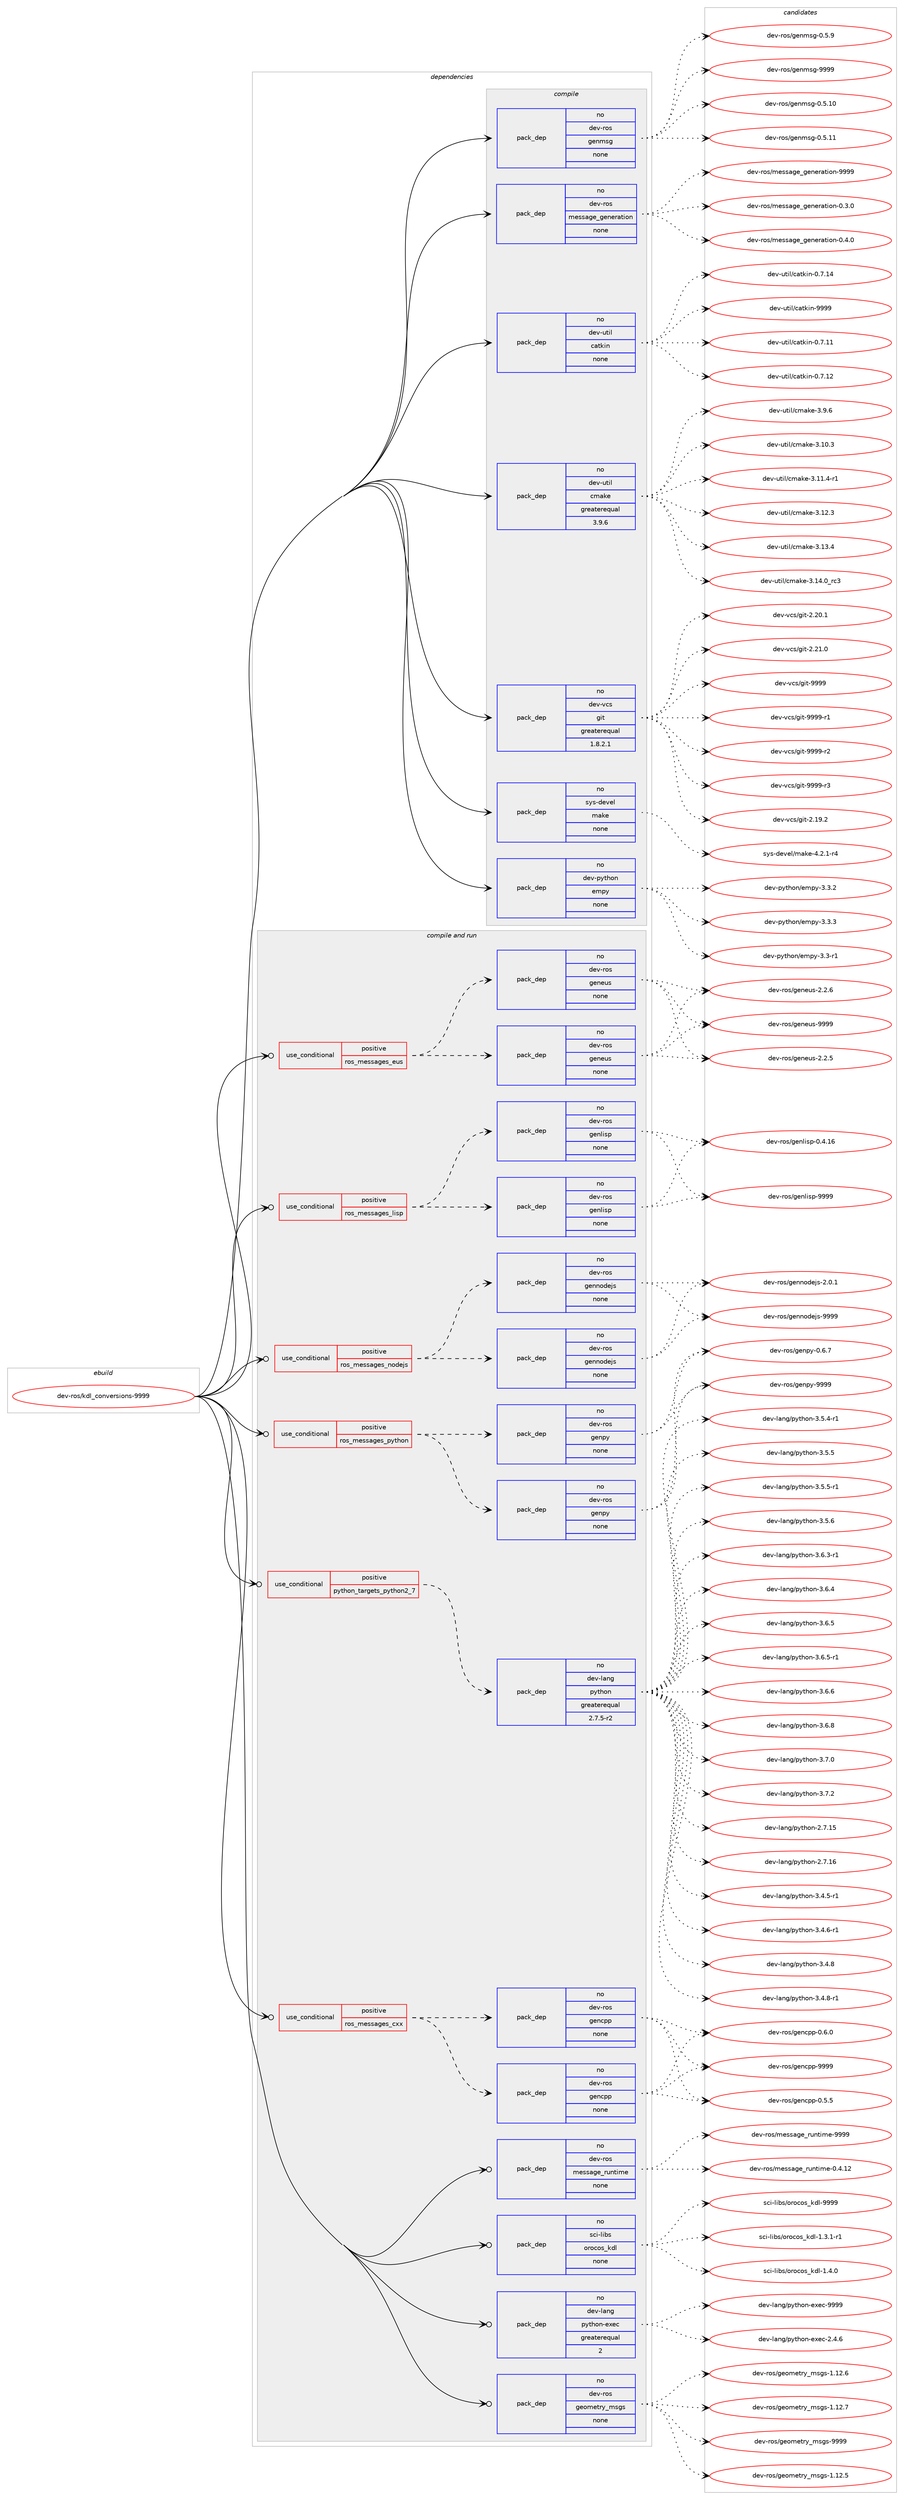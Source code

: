 digraph prolog {

# *************
# Graph options
# *************

newrank=true;
concentrate=true;
compound=true;
graph [rankdir=LR,fontname=Helvetica,fontsize=10,ranksep=1.5];#, ranksep=2.5, nodesep=0.2];
edge  [arrowhead=vee];
node  [fontname=Helvetica,fontsize=10];

# **********
# The ebuild
# **********

subgraph cluster_leftcol {
color=gray;
rank=same;
label=<<i>ebuild</i>>;
id [label="dev-ros/kdl_conversions-9999", color=red, width=4, href="../dev-ros/kdl_conversions-9999.svg"];
}

# ****************
# The dependencies
# ****************

subgraph cluster_midcol {
color=gray;
label=<<i>dependencies</i>>;
subgraph cluster_compile {
fillcolor="#eeeeee";
style=filled;
label=<<i>compile</i>>;
subgraph pack1046268 {
dependency1458478 [label=<<TABLE BORDER="0" CELLBORDER="1" CELLSPACING="0" CELLPADDING="4" WIDTH="220"><TR><TD ROWSPAN="6" CELLPADDING="30">pack_dep</TD></TR><TR><TD WIDTH="110">no</TD></TR><TR><TD>dev-python</TD></TR><TR><TD>empy</TD></TR><TR><TD>none</TD></TR><TR><TD></TD></TR></TABLE>>, shape=none, color=blue];
}
id:e -> dependency1458478:w [weight=20,style="solid",arrowhead="vee"];
subgraph pack1046269 {
dependency1458479 [label=<<TABLE BORDER="0" CELLBORDER="1" CELLSPACING="0" CELLPADDING="4" WIDTH="220"><TR><TD ROWSPAN="6" CELLPADDING="30">pack_dep</TD></TR><TR><TD WIDTH="110">no</TD></TR><TR><TD>dev-ros</TD></TR><TR><TD>genmsg</TD></TR><TR><TD>none</TD></TR><TR><TD></TD></TR></TABLE>>, shape=none, color=blue];
}
id:e -> dependency1458479:w [weight=20,style="solid",arrowhead="vee"];
subgraph pack1046270 {
dependency1458480 [label=<<TABLE BORDER="0" CELLBORDER="1" CELLSPACING="0" CELLPADDING="4" WIDTH="220"><TR><TD ROWSPAN="6" CELLPADDING="30">pack_dep</TD></TR><TR><TD WIDTH="110">no</TD></TR><TR><TD>dev-ros</TD></TR><TR><TD>message_generation</TD></TR><TR><TD>none</TD></TR><TR><TD></TD></TR></TABLE>>, shape=none, color=blue];
}
id:e -> dependency1458480:w [weight=20,style="solid",arrowhead="vee"];
subgraph pack1046271 {
dependency1458481 [label=<<TABLE BORDER="0" CELLBORDER="1" CELLSPACING="0" CELLPADDING="4" WIDTH="220"><TR><TD ROWSPAN="6" CELLPADDING="30">pack_dep</TD></TR><TR><TD WIDTH="110">no</TD></TR><TR><TD>dev-util</TD></TR><TR><TD>catkin</TD></TR><TR><TD>none</TD></TR><TR><TD></TD></TR></TABLE>>, shape=none, color=blue];
}
id:e -> dependency1458481:w [weight=20,style="solid",arrowhead="vee"];
subgraph pack1046272 {
dependency1458482 [label=<<TABLE BORDER="0" CELLBORDER="1" CELLSPACING="0" CELLPADDING="4" WIDTH="220"><TR><TD ROWSPAN="6" CELLPADDING="30">pack_dep</TD></TR><TR><TD WIDTH="110">no</TD></TR><TR><TD>dev-util</TD></TR><TR><TD>cmake</TD></TR><TR><TD>greaterequal</TD></TR><TR><TD>3.9.6</TD></TR></TABLE>>, shape=none, color=blue];
}
id:e -> dependency1458482:w [weight=20,style="solid",arrowhead="vee"];
subgraph pack1046273 {
dependency1458483 [label=<<TABLE BORDER="0" CELLBORDER="1" CELLSPACING="0" CELLPADDING="4" WIDTH="220"><TR><TD ROWSPAN="6" CELLPADDING="30">pack_dep</TD></TR><TR><TD WIDTH="110">no</TD></TR><TR><TD>dev-vcs</TD></TR><TR><TD>git</TD></TR><TR><TD>greaterequal</TD></TR><TR><TD>1.8.2.1</TD></TR></TABLE>>, shape=none, color=blue];
}
id:e -> dependency1458483:w [weight=20,style="solid",arrowhead="vee"];
subgraph pack1046274 {
dependency1458484 [label=<<TABLE BORDER="0" CELLBORDER="1" CELLSPACING="0" CELLPADDING="4" WIDTH="220"><TR><TD ROWSPAN="6" CELLPADDING="30">pack_dep</TD></TR><TR><TD WIDTH="110">no</TD></TR><TR><TD>sys-devel</TD></TR><TR><TD>make</TD></TR><TR><TD>none</TD></TR><TR><TD></TD></TR></TABLE>>, shape=none, color=blue];
}
id:e -> dependency1458484:w [weight=20,style="solid",arrowhead="vee"];
}
subgraph cluster_compileandrun {
fillcolor="#eeeeee";
style=filled;
label=<<i>compile and run</i>>;
subgraph cond388820 {
dependency1458485 [label=<<TABLE BORDER="0" CELLBORDER="1" CELLSPACING="0" CELLPADDING="4"><TR><TD ROWSPAN="3" CELLPADDING="10">use_conditional</TD></TR><TR><TD>positive</TD></TR><TR><TD>python_targets_python2_7</TD></TR></TABLE>>, shape=none, color=red];
subgraph pack1046275 {
dependency1458486 [label=<<TABLE BORDER="0" CELLBORDER="1" CELLSPACING="0" CELLPADDING="4" WIDTH="220"><TR><TD ROWSPAN="6" CELLPADDING="30">pack_dep</TD></TR><TR><TD WIDTH="110">no</TD></TR><TR><TD>dev-lang</TD></TR><TR><TD>python</TD></TR><TR><TD>greaterequal</TD></TR><TR><TD>2.7.5-r2</TD></TR></TABLE>>, shape=none, color=blue];
}
dependency1458485:e -> dependency1458486:w [weight=20,style="dashed",arrowhead="vee"];
}
id:e -> dependency1458485:w [weight=20,style="solid",arrowhead="odotvee"];
subgraph cond388821 {
dependency1458487 [label=<<TABLE BORDER="0" CELLBORDER="1" CELLSPACING="0" CELLPADDING="4"><TR><TD ROWSPAN="3" CELLPADDING="10">use_conditional</TD></TR><TR><TD>positive</TD></TR><TR><TD>ros_messages_cxx</TD></TR></TABLE>>, shape=none, color=red];
subgraph pack1046276 {
dependency1458488 [label=<<TABLE BORDER="0" CELLBORDER="1" CELLSPACING="0" CELLPADDING="4" WIDTH="220"><TR><TD ROWSPAN="6" CELLPADDING="30">pack_dep</TD></TR><TR><TD WIDTH="110">no</TD></TR><TR><TD>dev-ros</TD></TR><TR><TD>gencpp</TD></TR><TR><TD>none</TD></TR><TR><TD></TD></TR></TABLE>>, shape=none, color=blue];
}
dependency1458487:e -> dependency1458488:w [weight=20,style="dashed",arrowhead="vee"];
subgraph pack1046277 {
dependency1458489 [label=<<TABLE BORDER="0" CELLBORDER="1" CELLSPACING="0" CELLPADDING="4" WIDTH="220"><TR><TD ROWSPAN="6" CELLPADDING="30">pack_dep</TD></TR><TR><TD WIDTH="110">no</TD></TR><TR><TD>dev-ros</TD></TR><TR><TD>gencpp</TD></TR><TR><TD>none</TD></TR><TR><TD></TD></TR></TABLE>>, shape=none, color=blue];
}
dependency1458487:e -> dependency1458489:w [weight=20,style="dashed",arrowhead="vee"];
}
id:e -> dependency1458487:w [weight=20,style="solid",arrowhead="odotvee"];
subgraph cond388822 {
dependency1458490 [label=<<TABLE BORDER="0" CELLBORDER="1" CELLSPACING="0" CELLPADDING="4"><TR><TD ROWSPAN="3" CELLPADDING="10">use_conditional</TD></TR><TR><TD>positive</TD></TR><TR><TD>ros_messages_eus</TD></TR></TABLE>>, shape=none, color=red];
subgraph pack1046278 {
dependency1458491 [label=<<TABLE BORDER="0" CELLBORDER="1" CELLSPACING="0" CELLPADDING="4" WIDTH="220"><TR><TD ROWSPAN="6" CELLPADDING="30">pack_dep</TD></TR><TR><TD WIDTH="110">no</TD></TR><TR><TD>dev-ros</TD></TR><TR><TD>geneus</TD></TR><TR><TD>none</TD></TR><TR><TD></TD></TR></TABLE>>, shape=none, color=blue];
}
dependency1458490:e -> dependency1458491:w [weight=20,style="dashed",arrowhead="vee"];
subgraph pack1046279 {
dependency1458492 [label=<<TABLE BORDER="0" CELLBORDER="1" CELLSPACING="0" CELLPADDING="4" WIDTH="220"><TR><TD ROWSPAN="6" CELLPADDING="30">pack_dep</TD></TR><TR><TD WIDTH="110">no</TD></TR><TR><TD>dev-ros</TD></TR><TR><TD>geneus</TD></TR><TR><TD>none</TD></TR><TR><TD></TD></TR></TABLE>>, shape=none, color=blue];
}
dependency1458490:e -> dependency1458492:w [weight=20,style="dashed",arrowhead="vee"];
}
id:e -> dependency1458490:w [weight=20,style="solid",arrowhead="odotvee"];
subgraph cond388823 {
dependency1458493 [label=<<TABLE BORDER="0" CELLBORDER="1" CELLSPACING="0" CELLPADDING="4"><TR><TD ROWSPAN="3" CELLPADDING="10">use_conditional</TD></TR><TR><TD>positive</TD></TR><TR><TD>ros_messages_lisp</TD></TR></TABLE>>, shape=none, color=red];
subgraph pack1046280 {
dependency1458494 [label=<<TABLE BORDER="0" CELLBORDER="1" CELLSPACING="0" CELLPADDING="4" WIDTH="220"><TR><TD ROWSPAN="6" CELLPADDING="30">pack_dep</TD></TR><TR><TD WIDTH="110">no</TD></TR><TR><TD>dev-ros</TD></TR><TR><TD>genlisp</TD></TR><TR><TD>none</TD></TR><TR><TD></TD></TR></TABLE>>, shape=none, color=blue];
}
dependency1458493:e -> dependency1458494:w [weight=20,style="dashed",arrowhead="vee"];
subgraph pack1046281 {
dependency1458495 [label=<<TABLE BORDER="0" CELLBORDER="1" CELLSPACING="0" CELLPADDING="4" WIDTH="220"><TR><TD ROWSPAN="6" CELLPADDING="30">pack_dep</TD></TR><TR><TD WIDTH="110">no</TD></TR><TR><TD>dev-ros</TD></TR><TR><TD>genlisp</TD></TR><TR><TD>none</TD></TR><TR><TD></TD></TR></TABLE>>, shape=none, color=blue];
}
dependency1458493:e -> dependency1458495:w [weight=20,style="dashed",arrowhead="vee"];
}
id:e -> dependency1458493:w [weight=20,style="solid",arrowhead="odotvee"];
subgraph cond388824 {
dependency1458496 [label=<<TABLE BORDER="0" CELLBORDER="1" CELLSPACING="0" CELLPADDING="4"><TR><TD ROWSPAN="3" CELLPADDING="10">use_conditional</TD></TR><TR><TD>positive</TD></TR><TR><TD>ros_messages_nodejs</TD></TR></TABLE>>, shape=none, color=red];
subgraph pack1046282 {
dependency1458497 [label=<<TABLE BORDER="0" CELLBORDER="1" CELLSPACING="0" CELLPADDING="4" WIDTH="220"><TR><TD ROWSPAN="6" CELLPADDING="30">pack_dep</TD></TR><TR><TD WIDTH="110">no</TD></TR><TR><TD>dev-ros</TD></TR><TR><TD>gennodejs</TD></TR><TR><TD>none</TD></TR><TR><TD></TD></TR></TABLE>>, shape=none, color=blue];
}
dependency1458496:e -> dependency1458497:w [weight=20,style="dashed",arrowhead="vee"];
subgraph pack1046283 {
dependency1458498 [label=<<TABLE BORDER="0" CELLBORDER="1" CELLSPACING="0" CELLPADDING="4" WIDTH="220"><TR><TD ROWSPAN="6" CELLPADDING="30">pack_dep</TD></TR><TR><TD WIDTH="110">no</TD></TR><TR><TD>dev-ros</TD></TR><TR><TD>gennodejs</TD></TR><TR><TD>none</TD></TR><TR><TD></TD></TR></TABLE>>, shape=none, color=blue];
}
dependency1458496:e -> dependency1458498:w [weight=20,style="dashed",arrowhead="vee"];
}
id:e -> dependency1458496:w [weight=20,style="solid",arrowhead="odotvee"];
subgraph cond388825 {
dependency1458499 [label=<<TABLE BORDER="0" CELLBORDER="1" CELLSPACING="0" CELLPADDING="4"><TR><TD ROWSPAN="3" CELLPADDING="10">use_conditional</TD></TR><TR><TD>positive</TD></TR><TR><TD>ros_messages_python</TD></TR></TABLE>>, shape=none, color=red];
subgraph pack1046284 {
dependency1458500 [label=<<TABLE BORDER="0" CELLBORDER="1" CELLSPACING="0" CELLPADDING="4" WIDTH="220"><TR><TD ROWSPAN="6" CELLPADDING="30">pack_dep</TD></TR><TR><TD WIDTH="110">no</TD></TR><TR><TD>dev-ros</TD></TR><TR><TD>genpy</TD></TR><TR><TD>none</TD></TR><TR><TD></TD></TR></TABLE>>, shape=none, color=blue];
}
dependency1458499:e -> dependency1458500:w [weight=20,style="dashed",arrowhead="vee"];
subgraph pack1046285 {
dependency1458501 [label=<<TABLE BORDER="0" CELLBORDER="1" CELLSPACING="0" CELLPADDING="4" WIDTH="220"><TR><TD ROWSPAN="6" CELLPADDING="30">pack_dep</TD></TR><TR><TD WIDTH="110">no</TD></TR><TR><TD>dev-ros</TD></TR><TR><TD>genpy</TD></TR><TR><TD>none</TD></TR><TR><TD></TD></TR></TABLE>>, shape=none, color=blue];
}
dependency1458499:e -> dependency1458501:w [weight=20,style="dashed",arrowhead="vee"];
}
id:e -> dependency1458499:w [weight=20,style="solid",arrowhead="odotvee"];
subgraph pack1046286 {
dependency1458502 [label=<<TABLE BORDER="0" CELLBORDER="1" CELLSPACING="0" CELLPADDING="4" WIDTH="220"><TR><TD ROWSPAN="6" CELLPADDING="30">pack_dep</TD></TR><TR><TD WIDTH="110">no</TD></TR><TR><TD>dev-lang</TD></TR><TR><TD>python-exec</TD></TR><TR><TD>greaterequal</TD></TR><TR><TD>2</TD></TR></TABLE>>, shape=none, color=blue];
}
id:e -> dependency1458502:w [weight=20,style="solid",arrowhead="odotvee"];
subgraph pack1046287 {
dependency1458503 [label=<<TABLE BORDER="0" CELLBORDER="1" CELLSPACING="0" CELLPADDING="4" WIDTH="220"><TR><TD ROWSPAN="6" CELLPADDING="30">pack_dep</TD></TR><TR><TD WIDTH="110">no</TD></TR><TR><TD>dev-ros</TD></TR><TR><TD>geometry_msgs</TD></TR><TR><TD>none</TD></TR><TR><TD></TD></TR></TABLE>>, shape=none, color=blue];
}
id:e -> dependency1458503:w [weight=20,style="solid",arrowhead="odotvee"];
subgraph pack1046288 {
dependency1458504 [label=<<TABLE BORDER="0" CELLBORDER="1" CELLSPACING="0" CELLPADDING="4" WIDTH="220"><TR><TD ROWSPAN="6" CELLPADDING="30">pack_dep</TD></TR><TR><TD WIDTH="110">no</TD></TR><TR><TD>dev-ros</TD></TR><TR><TD>message_runtime</TD></TR><TR><TD>none</TD></TR><TR><TD></TD></TR></TABLE>>, shape=none, color=blue];
}
id:e -> dependency1458504:w [weight=20,style="solid",arrowhead="odotvee"];
subgraph pack1046289 {
dependency1458505 [label=<<TABLE BORDER="0" CELLBORDER="1" CELLSPACING="0" CELLPADDING="4" WIDTH="220"><TR><TD ROWSPAN="6" CELLPADDING="30">pack_dep</TD></TR><TR><TD WIDTH="110">no</TD></TR><TR><TD>sci-libs</TD></TR><TR><TD>orocos_kdl</TD></TR><TR><TD>none</TD></TR><TR><TD></TD></TR></TABLE>>, shape=none, color=blue];
}
id:e -> dependency1458505:w [weight=20,style="solid",arrowhead="odotvee"];
}
subgraph cluster_run {
fillcolor="#eeeeee";
style=filled;
label=<<i>run</i>>;
}
}

# **************
# The candidates
# **************

subgraph cluster_choices {
rank=same;
color=gray;
label=<<i>candidates</i>>;

subgraph choice1046268 {
color=black;
nodesep=1;
choice1001011184511212111610411111047101109112121455146514511449 [label="dev-python/empy-3.3-r1", color=red, width=4,href="../dev-python/empy-3.3-r1.svg"];
choice1001011184511212111610411111047101109112121455146514650 [label="dev-python/empy-3.3.2", color=red, width=4,href="../dev-python/empy-3.3.2.svg"];
choice1001011184511212111610411111047101109112121455146514651 [label="dev-python/empy-3.3.3", color=red, width=4,href="../dev-python/empy-3.3.3.svg"];
dependency1458478:e -> choice1001011184511212111610411111047101109112121455146514511449:w [style=dotted,weight="100"];
dependency1458478:e -> choice1001011184511212111610411111047101109112121455146514650:w [style=dotted,weight="100"];
dependency1458478:e -> choice1001011184511212111610411111047101109112121455146514651:w [style=dotted,weight="100"];
}
subgraph choice1046269 {
color=black;
nodesep=1;
choice100101118451141111154710310111010911510345484653464948 [label="dev-ros/genmsg-0.5.10", color=red, width=4,href="../dev-ros/genmsg-0.5.10.svg"];
choice100101118451141111154710310111010911510345484653464949 [label="dev-ros/genmsg-0.5.11", color=red, width=4,href="../dev-ros/genmsg-0.5.11.svg"];
choice1001011184511411111547103101110109115103454846534657 [label="dev-ros/genmsg-0.5.9", color=red, width=4,href="../dev-ros/genmsg-0.5.9.svg"];
choice10010111845114111115471031011101091151034557575757 [label="dev-ros/genmsg-9999", color=red, width=4,href="../dev-ros/genmsg-9999.svg"];
dependency1458479:e -> choice100101118451141111154710310111010911510345484653464948:w [style=dotted,weight="100"];
dependency1458479:e -> choice100101118451141111154710310111010911510345484653464949:w [style=dotted,weight="100"];
dependency1458479:e -> choice1001011184511411111547103101110109115103454846534657:w [style=dotted,weight="100"];
dependency1458479:e -> choice10010111845114111115471031011101091151034557575757:w [style=dotted,weight="100"];
}
subgraph choice1046270 {
color=black;
nodesep=1;
choice1001011184511411111547109101115115971031019510310111010111497116105111110454846514648 [label="dev-ros/message_generation-0.3.0", color=red, width=4,href="../dev-ros/message_generation-0.3.0.svg"];
choice1001011184511411111547109101115115971031019510310111010111497116105111110454846524648 [label="dev-ros/message_generation-0.4.0", color=red, width=4,href="../dev-ros/message_generation-0.4.0.svg"];
choice10010111845114111115471091011151159710310195103101110101114971161051111104557575757 [label="dev-ros/message_generation-9999", color=red, width=4,href="../dev-ros/message_generation-9999.svg"];
dependency1458480:e -> choice1001011184511411111547109101115115971031019510310111010111497116105111110454846514648:w [style=dotted,weight="100"];
dependency1458480:e -> choice1001011184511411111547109101115115971031019510310111010111497116105111110454846524648:w [style=dotted,weight="100"];
dependency1458480:e -> choice10010111845114111115471091011151159710310195103101110101114971161051111104557575757:w [style=dotted,weight="100"];
}
subgraph choice1046271 {
color=black;
nodesep=1;
choice1001011184511711610510847999711610710511045484655464949 [label="dev-util/catkin-0.7.11", color=red, width=4,href="../dev-util/catkin-0.7.11.svg"];
choice1001011184511711610510847999711610710511045484655464950 [label="dev-util/catkin-0.7.12", color=red, width=4,href="../dev-util/catkin-0.7.12.svg"];
choice1001011184511711610510847999711610710511045484655464952 [label="dev-util/catkin-0.7.14", color=red, width=4,href="../dev-util/catkin-0.7.14.svg"];
choice100101118451171161051084799971161071051104557575757 [label="dev-util/catkin-9999", color=red, width=4,href="../dev-util/catkin-9999.svg"];
dependency1458481:e -> choice1001011184511711610510847999711610710511045484655464949:w [style=dotted,weight="100"];
dependency1458481:e -> choice1001011184511711610510847999711610710511045484655464950:w [style=dotted,weight="100"];
dependency1458481:e -> choice1001011184511711610510847999711610710511045484655464952:w [style=dotted,weight="100"];
dependency1458481:e -> choice100101118451171161051084799971161071051104557575757:w [style=dotted,weight="100"];
}
subgraph choice1046272 {
color=black;
nodesep=1;
choice1001011184511711610510847991099710710145514649484651 [label="dev-util/cmake-3.10.3", color=red, width=4,href="../dev-util/cmake-3.10.3.svg"];
choice10010111845117116105108479910997107101455146494946524511449 [label="dev-util/cmake-3.11.4-r1", color=red, width=4,href="../dev-util/cmake-3.11.4-r1.svg"];
choice1001011184511711610510847991099710710145514649504651 [label="dev-util/cmake-3.12.3", color=red, width=4,href="../dev-util/cmake-3.12.3.svg"];
choice1001011184511711610510847991099710710145514649514652 [label="dev-util/cmake-3.13.4", color=red, width=4,href="../dev-util/cmake-3.13.4.svg"];
choice1001011184511711610510847991099710710145514649524648951149951 [label="dev-util/cmake-3.14.0_rc3", color=red, width=4,href="../dev-util/cmake-3.14.0_rc3.svg"];
choice10010111845117116105108479910997107101455146574654 [label="dev-util/cmake-3.9.6", color=red, width=4,href="../dev-util/cmake-3.9.6.svg"];
dependency1458482:e -> choice1001011184511711610510847991099710710145514649484651:w [style=dotted,weight="100"];
dependency1458482:e -> choice10010111845117116105108479910997107101455146494946524511449:w [style=dotted,weight="100"];
dependency1458482:e -> choice1001011184511711610510847991099710710145514649504651:w [style=dotted,weight="100"];
dependency1458482:e -> choice1001011184511711610510847991099710710145514649514652:w [style=dotted,weight="100"];
dependency1458482:e -> choice1001011184511711610510847991099710710145514649524648951149951:w [style=dotted,weight="100"];
dependency1458482:e -> choice10010111845117116105108479910997107101455146574654:w [style=dotted,weight="100"];
}
subgraph choice1046273 {
color=black;
nodesep=1;
choice10010111845118991154710310511645504649574650 [label="dev-vcs/git-2.19.2", color=red, width=4,href="../dev-vcs/git-2.19.2.svg"];
choice10010111845118991154710310511645504650484649 [label="dev-vcs/git-2.20.1", color=red, width=4,href="../dev-vcs/git-2.20.1.svg"];
choice10010111845118991154710310511645504650494648 [label="dev-vcs/git-2.21.0", color=red, width=4,href="../dev-vcs/git-2.21.0.svg"];
choice1001011184511899115471031051164557575757 [label="dev-vcs/git-9999", color=red, width=4,href="../dev-vcs/git-9999.svg"];
choice10010111845118991154710310511645575757574511449 [label="dev-vcs/git-9999-r1", color=red, width=4,href="../dev-vcs/git-9999-r1.svg"];
choice10010111845118991154710310511645575757574511450 [label="dev-vcs/git-9999-r2", color=red, width=4,href="../dev-vcs/git-9999-r2.svg"];
choice10010111845118991154710310511645575757574511451 [label="dev-vcs/git-9999-r3", color=red, width=4,href="../dev-vcs/git-9999-r3.svg"];
dependency1458483:e -> choice10010111845118991154710310511645504649574650:w [style=dotted,weight="100"];
dependency1458483:e -> choice10010111845118991154710310511645504650484649:w [style=dotted,weight="100"];
dependency1458483:e -> choice10010111845118991154710310511645504650494648:w [style=dotted,weight="100"];
dependency1458483:e -> choice1001011184511899115471031051164557575757:w [style=dotted,weight="100"];
dependency1458483:e -> choice10010111845118991154710310511645575757574511449:w [style=dotted,weight="100"];
dependency1458483:e -> choice10010111845118991154710310511645575757574511450:w [style=dotted,weight="100"];
dependency1458483:e -> choice10010111845118991154710310511645575757574511451:w [style=dotted,weight="100"];
}
subgraph choice1046274 {
color=black;
nodesep=1;
choice1151211154510010111810110847109971071014552465046494511452 [label="sys-devel/make-4.2.1-r4", color=red, width=4,href="../sys-devel/make-4.2.1-r4.svg"];
dependency1458484:e -> choice1151211154510010111810110847109971071014552465046494511452:w [style=dotted,weight="100"];
}
subgraph choice1046275 {
color=black;
nodesep=1;
choice10010111845108971101034711212111610411111045504655464953 [label="dev-lang/python-2.7.15", color=red, width=4,href="../dev-lang/python-2.7.15.svg"];
choice10010111845108971101034711212111610411111045504655464954 [label="dev-lang/python-2.7.16", color=red, width=4,href="../dev-lang/python-2.7.16.svg"];
choice1001011184510897110103471121211161041111104551465246534511449 [label="dev-lang/python-3.4.5-r1", color=red, width=4,href="../dev-lang/python-3.4.5-r1.svg"];
choice1001011184510897110103471121211161041111104551465246544511449 [label="dev-lang/python-3.4.6-r1", color=red, width=4,href="../dev-lang/python-3.4.6-r1.svg"];
choice100101118451089711010347112121116104111110455146524656 [label="dev-lang/python-3.4.8", color=red, width=4,href="../dev-lang/python-3.4.8.svg"];
choice1001011184510897110103471121211161041111104551465246564511449 [label="dev-lang/python-3.4.8-r1", color=red, width=4,href="../dev-lang/python-3.4.8-r1.svg"];
choice1001011184510897110103471121211161041111104551465346524511449 [label="dev-lang/python-3.5.4-r1", color=red, width=4,href="../dev-lang/python-3.5.4-r1.svg"];
choice100101118451089711010347112121116104111110455146534653 [label="dev-lang/python-3.5.5", color=red, width=4,href="../dev-lang/python-3.5.5.svg"];
choice1001011184510897110103471121211161041111104551465346534511449 [label="dev-lang/python-3.5.5-r1", color=red, width=4,href="../dev-lang/python-3.5.5-r1.svg"];
choice100101118451089711010347112121116104111110455146534654 [label="dev-lang/python-3.5.6", color=red, width=4,href="../dev-lang/python-3.5.6.svg"];
choice1001011184510897110103471121211161041111104551465446514511449 [label="dev-lang/python-3.6.3-r1", color=red, width=4,href="../dev-lang/python-3.6.3-r1.svg"];
choice100101118451089711010347112121116104111110455146544652 [label="dev-lang/python-3.6.4", color=red, width=4,href="../dev-lang/python-3.6.4.svg"];
choice100101118451089711010347112121116104111110455146544653 [label="dev-lang/python-3.6.5", color=red, width=4,href="../dev-lang/python-3.6.5.svg"];
choice1001011184510897110103471121211161041111104551465446534511449 [label="dev-lang/python-3.6.5-r1", color=red, width=4,href="../dev-lang/python-3.6.5-r1.svg"];
choice100101118451089711010347112121116104111110455146544654 [label="dev-lang/python-3.6.6", color=red, width=4,href="../dev-lang/python-3.6.6.svg"];
choice100101118451089711010347112121116104111110455146544656 [label="dev-lang/python-3.6.8", color=red, width=4,href="../dev-lang/python-3.6.8.svg"];
choice100101118451089711010347112121116104111110455146554648 [label="dev-lang/python-3.7.0", color=red, width=4,href="../dev-lang/python-3.7.0.svg"];
choice100101118451089711010347112121116104111110455146554650 [label="dev-lang/python-3.7.2", color=red, width=4,href="../dev-lang/python-3.7.2.svg"];
dependency1458486:e -> choice10010111845108971101034711212111610411111045504655464953:w [style=dotted,weight="100"];
dependency1458486:e -> choice10010111845108971101034711212111610411111045504655464954:w [style=dotted,weight="100"];
dependency1458486:e -> choice1001011184510897110103471121211161041111104551465246534511449:w [style=dotted,weight="100"];
dependency1458486:e -> choice1001011184510897110103471121211161041111104551465246544511449:w [style=dotted,weight="100"];
dependency1458486:e -> choice100101118451089711010347112121116104111110455146524656:w [style=dotted,weight="100"];
dependency1458486:e -> choice1001011184510897110103471121211161041111104551465246564511449:w [style=dotted,weight="100"];
dependency1458486:e -> choice1001011184510897110103471121211161041111104551465346524511449:w [style=dotted,weight="100"];
dependency1458486:e -> choice100101118451089711010347112121116104111110455146534653:w [style=dotted,weight="100"];
dependency1458486:e -> choice1001011184510897110103471121211161041111104551465346534511449:w [style=dotted,weight="100"];
dependency1458486:e -> choice100101118451089711010347112121116104111110455146534654:w [style=dotted,weight="100"];
dependency1458486:e -> choice1001011184510897110103471121211161041111104551465446514511449:w [style=dotted,weight="100"];
dependency1458486:e -> choice100101118451089711010347112121116104111110455146544652:w [style=dotted,weight="100"];
dependency1458486:e -> choice100101118451089711010347112121116104111110455146544653:w [style=dotted,weight="100"];
dependency1458486:e -> choice1001011184510897110103471121211161041111104551465446534511449:w [style=dotted,weight="100"];
dependency1458486:e -> choice100101118451089711010347112121116104111110455146544654:w [style=dotted,weight="100"];
dependency1458486:e -> choice100101118451089711010347112121116104111110455146544656:w [style=dotted,weight="100"];
dependency1458486:e -> choice100101118451089711010347112121116104111110455146554648:w [style=dotted,weight="100"];
dependency1458486:e -> choice100101118451089711010347112121116104111110455146554650:w [style=dotted,weight="100"];
}
subgraph choice1046276 {
color=black;
nodesep=1;
choice100101118451141111154710310111099112112454846534653 [label="dev-ros/gencpp-0.5.5", color=red, width=4,href="../dev-ros/gencpp-0.5.5.svg"];
choice100101118451141111154710310111099112112454846544648 [label="dev-ros/gencpp-0.6.0", color=red, width=4,href="../dev-ros/gencpp-0.6.0.svg"];
choice1001011184511411111547103101110991121124557575757 [label="dev-ros/gencpp-9999", color=red, width=4,href="../dev-ros/gencpp-9999.svg"];
dependency1458488:e -> choice100101118451141111154710310111099112112454846534653:w [style=dotted,weight="100"];
dependency1458488:e -> choice100101118451141111154710310111099112112454846544648:w [style=dotted,weight="100"];
dependency1458488:e -> choice1001011184511411111547103101110991121124557575757:w [style=dotted,weight="100"];
}
subgraph choice1046277 {
color=black;
nodesep=1;
choice100101118451141111154710310111099112112454846534653 [label="dev-ros/gencpp-0.5.5", color=red, width=4,href="../dev-ros/gencpp-0.5.5.svg"];
choice100101118451141111154710310111099112112454846544648 [label="dev-ros/gencpp-0.6.0", color=red, width=4,href="../dev-ros/gencpp-0.6.0.svg"];
choice1001011184511411111547103101110991121124557575757 [label="dev-ros/gencpp-9999", color=red, width=4,href="../dev-ros/gencpp-9999.svg"];
dependency1458489:e -> choice100101118451141111154710310111099112112454846534653:w [style=dotted,weight="100"];
dependency1458489:e -> choice100101118451141111154710310111099112112454846544648:w [style=dotted,weight="100"];
dependency1458489:e -> choice1001011184511411111547103101110991121124557575757:w [style=dotted,weight="100"];
}
subgraph choice1046278 {
color=black;
nodesep=1;
choice1001011184511411111547103101110101117115455046504653 [label="dev-ros/geneus-2.2.5", color=red, width=4,href="../dev-ros/geneus-2.2.5.svg"];
choice1001011184511411111547103101110101117115455046504654 [label="dev-ros/geneus-2.2.6", color=red, width=4,href="../dev-ros/geneus-2.2.6.svg"];
choice10010111845114111115471031011101011171154557575757 [label="dev-ros/geneus-9999", color=red, width=4,href="../dev-ros/geneus-9999.svg"];
dependency1458491:e -> choice1001011184511411111547103101110101117115455046504653:w [style=dotted,weight="100"];
dependency1458491:e -> choice1001011184511411111547103101110101117115455046504654:w [style=dotted,weight="100"];
dependency1458491:e -> choice10010111845114111115471031011101011171154557575757:w [style=dotted,weight="100"];
}
subgraph choice1046279 {
color=black;
nodesep=1;
choice1001011184511411111547103101110101117115455046504653 [label="dev-ros/geneus-2.2.5", color=red, width=4,href="../dev-ros/geneus-2.2.5.svg"];
choice1001011184511411111547103101110101117115455046504654 [label="dev-ros/geneus-2.2.6", color=red, width=4,href="../dev-ros/geneus-2.2.6.svg"];
choice10010111845114111115471031011101011171154557575757 [label="dev-ros/geneus-9999", color=red, width=4,href="../dev-ros/geneus-9999.svg"];
dependency1458492:e -> choice1001011184511411111547103101110101117115455046504653:w [style=dotted,weight="100"];
dependency1458492:e -> choice1001011184511411111547103101110101117115455046504654:w [style=dotted,weight="100"];
dependency1458492:e -> choice10010111845114111115471031011101011171154557575757:w [style=dotted,weight="100"];
}
subgraph choice1046280 {
color=black;
nodesep=1;
choice100101118451141111154710310111010810511511245484652464954 [label="dev-ros/genlisp-0.4.16", color=red, width=4,href="../dev-ros/genlisp-0.4.16.svg"];
choice10010111845114111115471031011101081051151124557575757 [label="dev-ros/genlisp-9999", color=red, width=4,href="../dev-ros/genlisp-9999.svg"];
dependency1458494:e -> choice100101118451141111154710310111010810511511245484652464954:w [style=dotted,weight="100"];
dependency1458494:e -> choice10010111845114111115471031011101081051151124557575757:w [style=dotted,weight="100"];
}
subgraph choice1046281 {
color=black;
nodesep=1;
choice100101118451141111154710310111010810511511245484652464954 [label="dev-ros/genlisp-0.4.16", color=red, width=4,href="../dev-ros/genlisp-0.4.16.svg"];
choice10010111845114111115471031011101081051151124557575757 [label="dev-ros/genlisp-9999", color=red, width=4,href="../dev-ros/genlisp-9999.svg"];
dependency1458495:e -> choice100101118451141111154710310111010810511511245484652464954:w [style=dotted,weight="100"];
dependency1458495:e -> choice10010111845114111115471031011101081051151124557575757:w [style=dotted,weight="100"];
}
subgraph choice1046282 {
color=black;
nodesep=1;
choice1001011184511411111547103101110110111100101106115455046484649 [label="dev-ros/gennodejs-2.0.1", color=red, width=4,href="../dev-ros/gennodejs-2.0.1.svg"];
choice10010111845114111115471031011101101111001011061154557575757 [label="dev-ros/gennodejs-9999", color=red, width=4,href="../dev-ros/gennodejs-9999.svg"];
dependency1458497:e -> choice1001011184511411111547103101110110111100101106115455046484649:w [style=dotted,weight="100"];
dependency1458497:e -> choice10010111845114111115471031011101101111001011061154557575757:w [style=dotted,weight="100"];
}
subgraph choice1046283 {
color=black;
nodesep=1;
choice1001011184511411111547103101110110111100101106115455046484649 [label="dev-ros/gennodejs-2.0.1", color=red, width=4,href="../dev-ros/gennodejs-2.0.1.svg"];
choice10010111845114111115471031011101101111001011061154557575757 [label="dev-ros/gennodejs-9999", color=red, width=4,href="../dev-ros/gennodejs-9999.svg"];
dependency1458498:e -> choice1001011184511411111547103101110110111100101106115455046484649:w [style=dotted,weight="100"];
dependency1458498:e -> choice10010111845114111115471031011101101111001011061154557575757:w [style=dotted,weight="100"];
}
subgraph choice1046284 {
color=black;
nodesep=1;
choice1001011184511411111547103101110112121454846544655 [label="dev-ros/genpy-0.6.7", color=red, width=4,href="../dev-ros/genpy-0.6.7.svg"];
choice10010111845114111115471031011101121214557575757 [label="dev-ros/genpy-9999", color=red, width=4,href="../dev-ros/genpy-9999.svg"];
dependency1458500:e -> choice1001011184511411111547103101110112121454846544655:w [style=dotted,weight="100"];
dependency1458500:e -> choice10010111845114111115471031011101121214557575757:w [style=dotted,weight="100"];
}
subgraph choice1046285 {
color=black;
nodesep=1;
choice1001011184511411111547103101110112121454846544655 [label="dev-ros/genpy-0.6.7", color=red, width=4,href="../dev-ros/genpy-0.6.7.svg"];
choice10010111845114111115471031011101121214557575757 [label="dev-ros/genpy-9999", color=red, width=4,href="../dev-ros/genpy-9999.svg"];
dependency1458501:e -> choice1001011184511411111547103101110112121454846544655:w [style=dotted,weight="100"];
dependency1458501:e -> choice10010111845114111115471031011101121214557575757:w [style=dotted,weight="100"];
}
subgraph choice1046286 {
color=black;
nodesep=1;
choice1001011184510897110103471121211161041111104510112010199455046524654 [label="dev-lang/python-exec-2.4.6", color=red, width=4,href="../dev-lang/python-exec-2.4.6.svg"];
choice10010111845108971101034711212111610411111045101120101994557575757 [label="dev-lang/python-exec-9999", color=red, width=4,href="../dev-lang/python-exec-9999.svg"];
dependency1458502:e -> choice1001011184510897110103471121211161041111104510112010199455046524654:w [style=dotted,weight="100"];
dependency1458502:e -> choice10010111845108971101034711212111610411111045101120101994557575757:w [style=dotted,weight="100"];
}
subgraph choice1046287 {
color=black;
nodesep=1;
choice10010111845114111115471031011111091011161141219510911510311545494649504653 [label="dev-ros/geometry_msgs-1.12.5", color=red, width=4,href="../dev-ros/geometry_msgs-1.12.5.svg"];
choice10010111845114111115471031011111091011161141219510911510311545494649504654 [label="dev-ros/geometry_msgs-1.12.6", color=red, width=4,href="../dev-ros/geometry_msgs-1.12.6.svg"];
choice10010111845114111115471031011111091011161141219510911510311545494649504655 [label="dev-ros/geometry_msgs-1.12.7", color=red, width=4,href="../dev-ros/geometry_msgs-1.12.7.svg"];
choice1001011184511411111547103101111109101116114121951091151031154557575757 [label="dev-ros/geometry_msgs-9999", color=red, width=4,href="../dev-ros/geometry_msgs-9999.svg"];
dependency1458503:e -> choice10010111845114111115471031011111091011161141219510911510311545494649504653:w [style=dotted,weight="100"];
dependency1458503:e -> choice10010111845114111115471031011111091011161141219510911510311545494649504654:w [style=dotted,weight="100"];
dependency1458503:e -> choice10010111845114111115471031011111091011161141219510911510311545494649504655:w [style=dotted,weight="100"];
dependency1458503:e -> choice1001011184511411111547103101111109101116114121951091151031154557575757:w [style=dotted,weight="100"];
}
subgraph choice1046288 {
color=black;
nodesep=1;
choice1001011184511411111547109101115115971031019511411711011610510910145484652464950 [label="dev-ros/message_runtime-0.4.12", color=red, width=4,href="../dev-ros/message_runtime-0.4.12.svg"];
choice100101118451141111154710910111511597103101951141171101161051091014557575757 [label="dev-ros/message_runtime-9999", color=red, width=4,href="../dev-ros/message_runtime-9999.svg"];
dependency1458504:e -> choice1001011184511411111547109101115115971031019511411711011610510910145484652464950:w [style=dotted,weight="100"];
dependency1458504:e -> choice100101118451141111154710910111511597103101951141171101161051091014557575757:w [style=dotted,weight="100"];
}
subgraph choice1046289 {
color=black;
nodesep=1;
choice1159910545108105981154711111411199111115951071001084549465146494511449 [label="sci-libs/orocos_kdl-1.3.1-r1", color=red, width=4,href="../sci-libs/orocos_kdl-1.3.1-r1.svg"];
choice115991054510810598115471111141119911111595107100108454946524648 [label="sci-libs/orocos_kdl-1.4.0", color=red, width=4,href="../sci-libs/orocos_kdl-1.4.0.svg"];
choice1159910545108105981154711111411199111115951071001084557575757 [label="sci-libs/orocos_kdl-9999", color=red, width=4,href="../sci-libs/orocos_kdl-9999.svg"];
dependency1458505:e -> choice1159910545108105981154711111411199111115951071001084549465146494511449:w [style=dotted,weight="100"];
dependency1458505:e -> choice115991054510810598115471111141119911111595107100108454946524648:w [style=dotted,weight="100"];
dependency1458505:e -> choice1159910545108105981154711111411199111115951071001084557575757:w [style=dotted,weight="100"];
}
}

}
